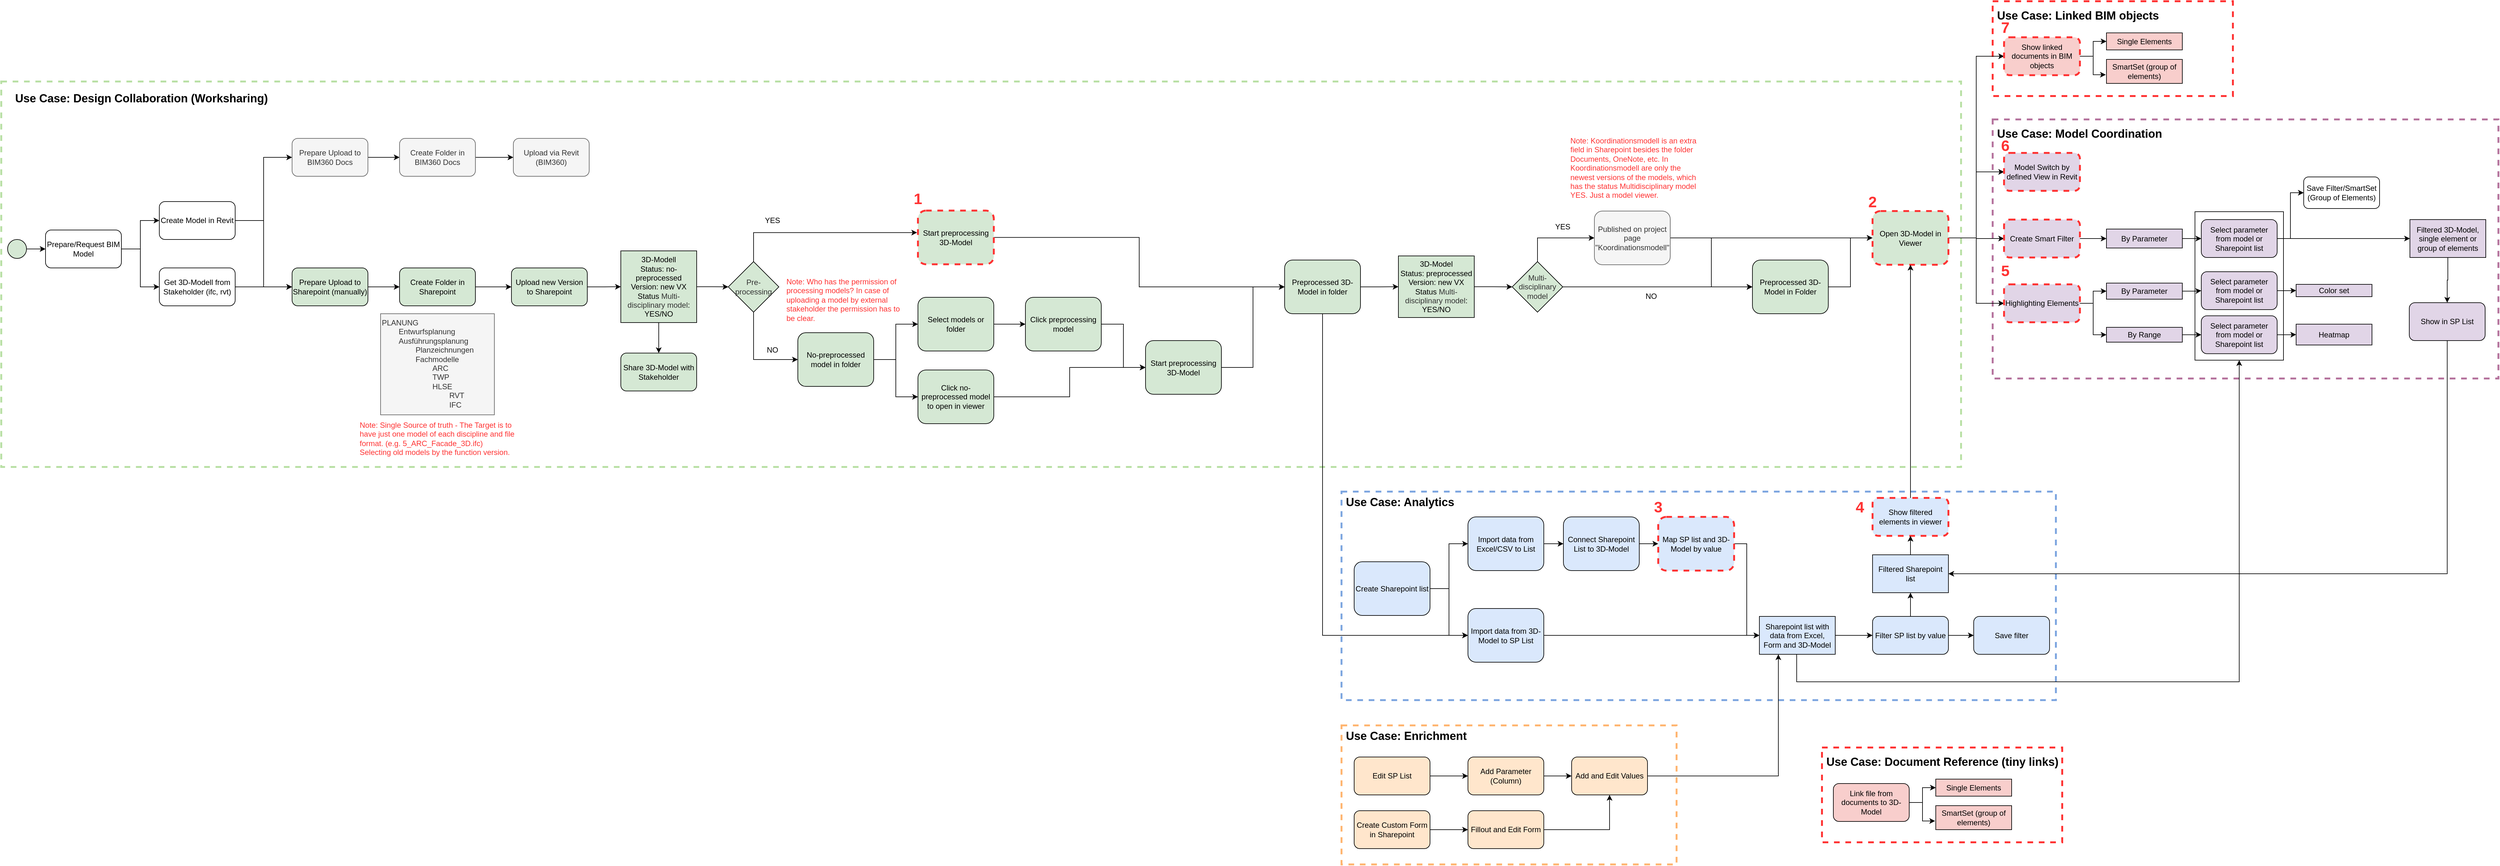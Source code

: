 <mxfile version="17.2.5" type="device"><diagram id="E93YOMV21p3ww2q32lUi" name="Activity Map"><mxGraphModel dx="3660" dy="2008" grid="1" gridSize="10" guides="1" tooltips="1" connect="1" arrows="1" fold="1" page="1" pageScale="1" pageWidth="827" pageHeight="1169" math="0" shadow="0"><root><mxCell id="0"/><mxCell id="1" parent="0"/><mxCell id="3y8sF4yiqUr_NkjVuF7H-29" value="" style="rounded=0;whiteSpace=wrap;html=1;dashed=1;fontSize=18;strokeColor=#FF3333;strokeWidth=3;fillColor=none;" parent="1" vertex="1"><mxGeometry x="3170" y="43" width="380" height="150" as="geometry"/></mxCell><mxCell id="3y8sF4yiqUr_NkjVuF7H-24" value="" style="rounded=0;whiteSpace=wrap;html=1;dashed=1;fontSize=18;strokeColor=#FFB570;strokeWidth=3;fillColor=none;" parent="1" vertex="1"><mxGeometry x="2140" y="1189" width="530" height="220" as="geometry"/></mxCell><mxCell id="3y8sF4yiqUr_NkjVuF7H-11" value="" style="rounded=0;whiteSpace=wrap;html=1;dashed=1;fontSize=18;strokeColor=#B5739D;strokeWidth=3;fillColor=none;" parent="1" vertex="1"><mxGeometry x="3170" y="230" width="800" height="410" as="geometry"/></mxCell><mxCell id="3y8sF4yiqUr_NkjVuF7H-5" value="" style="rounded=0;whiteSpace=wrap;html=1;dashed=1;fontSize=18;strokeColor=#7EA6E0;strokeWidth=3;fillColor=none;" parent="1" vertex="1"><mxGeometry x="2140" y="819" width="1130" height="330" as="geometry"/></mxCell><mxCell id="3y8sF4yiqUr_NkjVuF7H-1" value="" style="rounded=0;whiteSpace=wrap;html=1;fillColor=none;dashed=1;strokeWidth=3;strokeColor=#B9E0A5;" parent="1" vertex="1"><mxGeometry x="20" y="170" width="3100" height="610" as="geometry"/></mxCell><mxCell id="BwJQPun4Jpi9GR9NGayT-141" value="" style="rounded=0;whiteSpace=wrap;html=1;fillColor=none;strokeColor=#000000;" parent="1" vertex="1"><mxGeometry x="3490" y="376" width="140" height="235" as="geometry"/></mxCell><mxCell id="BwJQPun4Jpi9GR9NGayT-12" style="edgeStyle=orthogonalEdgeStyle;rounded=0;orthogonalLoop=1;jettySize=auto;html=1;entryX=0;entryY=0.5;entryDx=0;entryDy=0;" parent="1" source="BwJQPun4Jpi9GR9NGayT-1" target="BwJQPun4Jpi9GR9NGayT-10" edge="1"><mxGeometry relative="1" as="geometry"/></mxCell><mxCell id="BwJQPun4Jpi9GR9NGayT-1" value="" style="ellipse;whiteSpace=wrap;html=1;aspect=fixed;fillColor=#D5E8D4;" parent="1" vertex="1"><mxGeometry x="30" y="420" width="30" height="30" as="geometry"/></mxCell><mxCell id="BwJQPun4Jpi9GR9NGayT-38" style="edgeStyle=orthogonalEdgeStyle;rounded=0;orthogonalLoop=1;jettySize=auto;html=1;fontColor=#FF3333;" parent="1" source="BwJQPun4Jpi9GR9NGayT-3" target="BwJQPun4Jpi9GR9NGayT-37" edge="1"><mxGeometry relative="1" as="geometry"/></mxCell><mxCell id="BwJQPun4Jpi9GR9NGayT-3" value="Prepare Upload to BIM360 Docs" style="rounded=1;whiteSpace=wrap;html=1;fillColor=#f5f5f5;fontColor=#333333;strokeColor=#666666;" parent="1" vertex="1"><mxGeometry x="480" y="260" width="120" height="60" as="geometry"/></mxCell><mxCell id="BwJQPun4Jpi9GR9NGayT-33" style="edgeStyle=orthogonalEdgeStyle;rounded=0;orthogonalLoop=1;jettySize=auto;html=1;entryX=0;entryY=0.5;entryDx=0;entryDy=0;" parent="1" source="BwJQPun4Jpi9GR9NGayT-4" target="BwJQPun4Jpi9GR9NGayT-31" edge="1"><mxGeometry relative="1" as="geometry"/></mxCell><mxCell id="BwJQPun4Jpi9GR9NGayT-4" value="Prepare Upload to Sharepoint (manually)" style="rounded=1;whiteSpace=wrap;html=1;fillColor=#D5E8D4;" parent="1" vertex="1"><mxGeometry x="480" y="465" width="120" height="60" as="geometry"/></mxCell><mxCell id="BwJQPun4Jpi9GR9NGayT-15" style="edgeStyle=orthogonalEdgeStyle;rounded=0;orthogonalLoop=1;jettySize=auto;html=1;entryX=0;entryY=0.5;entryDx=0;entryDy=0;" parent="1" source="BwJQPun4Jpi9GR9NGayT-7" target="BwJQPun4Jpi9GR9NGayT-3" edge="1"><mxGeometry relative="1" as="geometry"/></mxCell><mxCell id="BwJQPun4Jpi9GR9NGayT-16" style="edgeStyle=orthogonalEdgeStyle;rounded=0;orthogonalLoop=1;jettySize=auto;html=1;entryX=0;entryY=0.5;entryDx=0;entryDy=0;" parent="1" source="BwJQPun4Jpi9GR9NGayT-7" target="BwJQPun4Jpi9GR9NGayT-4" edge="1"><mxGeometry relative="1" as="geometry"/></mxCell><mxCell id="BwJQPun4Jpi9GR9NGayT-7" value="Create Model in Revit" style="rounded=1;whiteSpace=wrap;html=1;" parent="1" vertex="1"><mxGeometry x="270" y="360" width="120" height="60" as="geometry"/></mxCell><mxCell id="BwJQPun4Jpi9GR9NGayT-17" style="edgeStyle=orthogonalEdgeStyle;rounded=0;orthogonalLoop=1;jettySize=auto;html=1;" parent="1" source="BwJQPun4Jpi9GR9NGayT-9" target="BwJQPun4Jpi9GR9NGayT-4" edge="1"><mxGeometry relative="1" as="geometry"/></mxCell><mxCell id="BwJQPun4Jpi9GR9NGayT-9" value="Get 3D-Modell from Stakeholder (ifc, rvt)" style="rounded=1;whiteSpace=wrap;html=1;" parent="1" vertex="1"><mxGeometry x="270" y="465" width="120" height="60" as="geometry"/></mxCell><mxCell id="BwJQPun4Jpi9GR9NGayT-13" style="edgeStyle=orthogonalEdgeStyle;rounded=0;orthogonalLoop=1;jettySize=auto;html=1;entryX=0;entryY=0.5;entryDx=0;entryDy=0;" parent="1" source="BwJQPun4Jpi9GR9NGayT-10" target="BwJQPun4Jpi9GR9NGayT-7" edge="1"><mxGeometry relative="1" as="geometry"/></mxCell><mxCell id="BwJQPun4Jpi9GR9NGayT-14" style="edgeStyle=orthogonalEdgeStyle;rounded=0;orthogonalLoop=1;jettySize=auto;html=1;" parent="1" source="BwJQPun4Jpi9GR9NGayT-10" target="BwJQPun4Jpi9GR9NGayT-9" edge="1"><mxGeometry relative="1" as="geometry"/></mxCell><mxCell id="BwJQPun4Jpi9GR9NGayT-10" value="Prepare/Request BIM Model" style="rounded=1;whiteSpace=wrap;html=1;" parent="1" vertex="1"><mxGeometry x="90" y="405" width="120" height="60" as="geometry"/></mxCell><mxCell id="BwJQPun4Jpi9GR9NGayT-66" style="edgeStyle=orthogonalEdgeStyle;rounded=0;orthogonalLoop=1;jettySize=auto;html=1;entryX=0;entryY=0.5;entryDx=0;entryDy=0;fontColor=#000000;" parent="1" source="BwJQPun4Jpi9GR9NGayT-18" target="BwJQPun4Jpi9GR9NGayT-64" edge="1"><mxGeometry relative="1" as="geometry"/></mxCell><mxCell id="3y8sF4yiqUr_NkjVuF7H-4" style="edgeStyle=orthogonalEdgeStyle;rounded=0;orthogonalLoop=1;jettySize=auto;html=1;entryX=0.5;entryY=0;entryDx=0;entryDy=0;fontSize=18;" parent="1" source="BwJQPun4Jpi9GR9NGayT-18" target="3y8sF4yiqUr_NkjVuF7H-3" edge="1"><mxGeometry relative="1" as="geometry"/></mxCell><mxCell id="BwJQPun4Jpi9GR9NGayT-18" value="3D-Modell&lt;br&gt;Status: no-preprocessed&lt;br&gt;Version: new VX&lt;br&gt;Status&amp;nbsp;&lt;span style=&quot;color: rgb(51 , 51 , 51)&quot;&gt;Multi-disciplinary model&lt;/span&gt;: YES/NO" style="rounded=1;whiteSpace=wrap;html=1;fillColor=#D5E8D4;arcSize=0;" parent="1" vertex="1"><mxGeometry x="1000" y="438" width="120" height="113.5" as="geometry"/></mxCell><mxCell id="BwJQPun4Jpi9GR9NGayT-56" style="edgeStyle=orthogonalEdgeStyle;rounded=0;orthogonalLoop=1;jettySize=auto;html=1;fontColor=#FF3333;" parent="1" source="BwJQPun4Jpi9GR9NGayT-20" target="BwJQPun4Jpi9GR9NGayT-55" edge="1"><mxGeometry relative="1" as="geometry"/></mxCell><mxCell id="BwJQPun4Jpi9GR9NGayT-20" value="Start preprocessing 3D-Model" style="rounded=1;whiteSpace=wrap;html=1;fillColor=#D5E8D4;strokeColor=#FF3333;strokeWidth=3;dashed=1;" parent="1" vertex="1"><mxGeometry x="1470" y="374.25" width="120" height="85" as="geometry"/></mxCell><mxCell id="BwJQPun4Jpi9GR9NGayT-44" style="edgeStyle=orthogonalEdgeStyle;rounded=0;orthogonalLoop=1;jettySize=auto;html=1;entryX=0;entryY=0.5;entryDx=0;entryDy=0;fontColor=#FF3333;" parent="1" source="BwJQPun4Jpi9GR9NGayT-21" target="BwJQPun4Jpi9GR9NGayT-43" edge="1"><mxGeometry relative="1" as="geometry"/></mxCell><mxCell id="BwJQPun4Jpi9GR9NGayT-21" value="Select models or folder" style="rounded=1;whiteSpace=wrap;html=1;fillColor=#D5E8D4;" parent="1" vertex="1"><mxGeometry x="1470" y="511.5" width="120" height="85" as="geometry"/></mxCell><mxCell id="BwJQPun4Jpi9GR9NGayT-26" value="YES" style="text;html=1;strokeColor=none;fillColor=none;align=center;verticalAlign=middle;whiteSpace=wrap;rounded=0;rotation=0;" parent="1" vertex="1"><mxGeometry x="1220" y="375" width="40" height="30" as="geometry"/></mxCell><mxCell id="BwJQPun4Jpi9GR9NGayT-27" value="NO" style="text;html=1;strokeColor=none;fillColor=none;align=center;verticalAlign=middle;whiteSpace=wrap;rounded=0;rotation=0;" parent="1" vertex="1"><mxGeometry x="1220" y="580" width="40" height="30" as="geometry"/></mxCell><mxCell id="BwJQPun4Jpi9GR9NGayT-49" style="edgeStyle=orthogonalEdgeStyle;rounded=0;orthogonalLoop=1;jettySize=auto;html=1;fontColor=#FF3333;" parent="1" source="BwJQPun4Jpi9GR9NGayT-28" target="BwJQPun4Jpi9GR9NGayT-21" edge="1"><mxGeometry relative="1" as="geometry"/></mxCell><mxCell id="BwJQPun4Jpi9GR9NGayT-50" style="edgeStyle=orthogonalEdgeStyle;rounded=0;orthogonalLoop=1;jettySize=auto;html=1;entryX=0;entryY=0.5;entryDx=0;entryDy=0;fontColor=#FF3333;" parent="1" source="BwJQPun4Jpi9GR9NGayT-28" target="BwJQPun4Jpi9GR9NGayT-45" edge="1"><mxGeometry relative="1" as="geometry"/></mxCell><mxCell id="BwJQPun4Jpi9GR9NGayT-28" value="No-preprocessed model in folder" style="rounded=1;whiteSpace=wrap;html=1;fillColor=#D5E8D4;" parent="1" vertex="1"><mxGeometry x="1280" y="567.5" width="120" height="85" as="geometry"/></mxCell><mxCell id="BwJQPun4Jpi9GR9NGayT-41" style="edgeStyle=orthogonalEdgeStyle;rounded=0;orthogonalLoop=1;jettySize=auto;html=1;entryX=0;entryY=0.5;entryDx=0;entryDy=0;fontColor=#FF3333;" parent="1" source="BwJQPun4Jpi9GR9NGayT-29" target="BwJQPun4Jpi9GR9NGayT-18" edge="1"><mxGeometry relative="1" as="geometry"/></mxCell><mxCell id="BwJQPun4Jpi9GR9NGayT-29" value="Upload new Version to Sharepoint" style="rounded=1;whiteSpace=wrap;html=1;fillColor=#D5E8D4;" parent="1" vertex="1"><mxGeometry x="827" y="465" width="120" height="60" as="geometry"/></mxCell><mxCell id="BwJQPun4Jpi9GR9NGayT-30" value="Upload via Revit (BIM360)" style="rounded=1;whiteSpace=wrap;html=1;fillColor=#f5f5f5;fontColor=#333333;strokeColor=#666666;" parent="1" vertex="1"><mxGeometry x="830" y="260" width="120" height="60" as="geometry"/></mxCell><mxCell id="BwJQPun4Jpi9GR9NGayT-40" style="edgeStyle=orthogonalEdgeStyle;rounded=0;orthogonalLoop=1;jettySize=auto;html=1;entryX=0;entryY=0.5;entryDx=0;entryDy=0;fontColor=#FF3333;" parent="1" source="BwJQPun4Jpi9GR9NGayT-31" target="BwJQPun4Jpi9GR9NGayT-29" edge="1"><mxGeometry relative="1" as="geometry"/></mxCell><mxCell id="BwJQPun4Jpi9GR9NGayT-31" value="Create Folder in Sharepoint" style="rounded=1;whiteSpace=wrap;html=1;fillColor=#D5E8D4;" parent="1" vertex="1"><mxGeometry x="650" y="465" width="120" height="60" as="geometry"/></mxCell><mxCell id="BwJQPun4Jpi9GR9NGayT-34" value="PLANUNG&lt;br&gt;&lt;span&gt;&#9;&lt;/span&gt;&lt;span style=&quot;white-space: pre&quot;&gt;&#9;&lt;/span&gt;Entwurfsplanung&lt;br&gt;&lt;span&gt;&#9;&lt;/span&gt;&lt;span style=&quot;white-space: pre&quot;&gt;&#9;&lt;/span&gt;Ausführungsplanung&lt;br&gt;&lt;span style=&quot;white-space: pre&quot;&gt;&#9;&lt;/span&gt;&lt;span style=&quot;white-space: pre&quot;&gt;&#9;&lt;/span&gt;Planzeichnungen&lt;br&gt;&lt;span style=&quot;white-space: pre&quot;&gt;&#9;&lt;/span&gt;&lt;span style=&quot;white-space: pre&quot;&gt;&#9;&lt;/span&gt;Fachmodelle&lt;br&gt;&lt;span style=&quot;white-space: pre&quot;&gt;&#9;&lt;/span&gt;&lt;span style=&quot;white-space: pre&quot;&gt;&#9;&lt;span style=&quot;white-space: pre&quot;&gt;&#9;&lt;/span&gt;&lt;/span&gt;ARC&lt;br&gt;&lt;span&gt;&#9;&lt;/span&gt;&lt;span&gt;&#9;&lt;/span&gt;&lt;span style=&quot;white-space: pre&quot;&gt;&#9;&lt;/span&gt;&lt;span style=&quot;white-space: pre&quot;&gt;&#9;&lt;span style=&quot;white-space: pre&quot;&gt;&#9;&lt;/span&gt;&lt;/span&gt;TWP&lt;br&gt;&lt;span&gt;&#9;&lt;/span&gt;&lt;span&gt;&#9;&lt;/span&gt;&lt;span style=&quot;white-space: pre&quot;&gt;&#9;&lt;/span&gt;&lt;span style=&quot;white-space: pre&quot;&gt;&#9;&lt;span style=&quot;white-space: pre&quot;&gt;&#9;&lt;/span&gt;&lt;/span&gt;HLSE&lt;br&gt;&lt;span&gt;&#9;&lt;/span&gt;&lt;span&gt;&#9;&lt;/span&gt;&lt;span&gt;&#9;&lt;/span&gt;&lt;span style=&quot;white-space: pre&quot;&gt;&#9;&lt;/span&gt;&lt;span style=&quot;white-space: pre&quot;&gt;&#9;&lt;/span&gt;&lt;span style=&quot;white-space: pre&quot;&gt;&#9;&lt;span style=&quot;white-space: pre&quot;&gt;&#9;&lt;/span&gt;R&lt;/span&gt;VT&lt;br&gt;&lt;span style=&quot;white-space: pre&quot;&gt;&#9;&lt;/span&gt;&lt;span style=&quot;white-space: pre&quot;&gt;&#9;&lt;/span&gt;&lt;span style=&quot;white-space: pre&quot;&gt;&#9;&lt;/span&gt;&lt;span style=&quot;white-space: pre&quot;&gt;&#9;&lt;/span&gt;IFC" style="text;html=1;align=left;verticalAlign=top;whiteSpace=wrap;rounded=0;fillColor=#f5f5f5;fontColor=#333333;strokeColor=#666666;" parent="1" vertex="1"><mxGeometry x="620" y="537.5" width="180" height="160" as="geometry"/></mxCell><mxCell id="BwJQPun4Jpi9GR9NGayT-36" value="Note: Single Source of truth - The Target is to have just one model of each discipline and file format. (e.g. 5_ARC_Facade_3D.ifc)&lt;br&gt;Selecting old models by the function version." style="text;html=1;strokeColor=none;fillColor=none;align=left;verticalAlign=top;whiteSpace=wrap;rounded=0;fontColor=#FF3333;" parent="1" vertex="1"><mxGeometry x="585" y="700" width="250" height="80" as="geometry"/></mxCell><mxCell id="BwJQPun4Jpi9GR9NGayT-39" style="edgeStyle=orthogonalEdgeStyle;rounded=0;orthogonalLoop=1;jettySize=auto;html=1;entryX=0;entryY=0.5;entryDx=0;entryDy=0;fontColor=#FF3333;" parent="1" source="BwJQPun4Jpi9GR9NGayT-37" target="BwJQPun4Jpi9GR9NGayT-30" edge="1"><mxGeometry relative="1" as="geometry"/></mxCell><mxCell id="BwJQPun4Jpi9GR9NGayT-37" value="Create Folder in BIM360 Docs" style="rounded=1;whiteSpace=wrap;html=1;fillColor=#f5f5f5;fontColor=#333333;strokeColor=#666666;" parent="1" vertex="1"><mxGeometry x="650" y="260" width="120" height="60" as="geometry"/></mxCell><mxCell id="BwJQPun4Jpi9GR9NGayT-52" style="edgeStyle=orthogonalEdgeStyle;rounded=0;orthogonalLoop=1;jettySize=auto;html=1;entryX=0;entryY=0.5;entryDx=0;entryDy=0;fontColor=#FF3333;" parent="1" source="BwJQPun4Jpi9GR9NGayT-43" target="BwJQPun4Jpi9GR9NGayT-51" edge="1"><mxGeometry relative="1" as="geometry"/></mxCell><mxCell id="BwJQPun4Jpi9GR9NGayT-43" value="Click preprocessing model" style="rounded=1;whiteSpace=wrap;html=1;fillColor=#D5E8D4;" parent="1" vertex="1"><mxGeometry x="1640" y="511.5" width="120" height="85" as="geometry"/></mxCell><mxCell id="BwJQPun4Jpi9GR9NGayT-53" style="edgeStyle=orthogonalEdgeStyle;rounded=0;orthogonalLoop=1;jettySize=auto;html=1;entryX=0;entryY=0.5;entryDx=0;entryDy=0;fontColor=#FF3333;" parent="1" source="BwJQPun4Jpi9GR9NGayT-45" target="BwJQPun4Jpi9GR9NGayT-51" edge="1"><mxGeometry relative="1" as="geometry"/></mxCell><mxCell id="BwJQPun4Jpi9GR9NGayT-45" value="Click no-preprocessed model to open in viewer" style="rounded=1;whiteSpace=wrap;html=1;fillColor=#D5E8D4;" parent="1" vertex="1"><mxGeometry x="1470" y="626.5" width="120" height="85" as="geometry"/></mxCell><mxCell id="BwJQPun4Jpi9GR9NGayT-57" style="edgeStyle=orthogonalEdgeStyle;rounded=0;orthogonalLoop=1;jettySize=auto;html=1;entryX=0;entryY=0.5;entryDx=0;entryDy=0;fontColor=#FF3333;" parent="1" source="BwJQPun4Jpi9GR9NGayT-51" target="BwJQPun4Jpi9GR9NGayT-55" edge="1"><mxGeometry relative="1" as="geometry"/></mxCell><mxCell id="BwJQPun4Jpi9GR9NGayT-51" value="Start preprocessing 3D-Model" style="rounded=1;whiteSpace=wrap;html=1;fillColor=#D5E8D4;" parent="1" vertex="1"><mxGeometry x="1830" y="580" width="120" height="85" as="geometry"/></mxCell><mxCell id="BwJQPun4Jpi9GR9NGayT-59" style="edgeStyle=orthogonalEdgeStyle;rounded=0;orthogonalLoop=1;jettySize=auto;html=1;entryX=0;entryY=0.5;entryDx=0;entryDy=0;fontColor=#FF3333;" parent="1" source="BwJQPun4Jpi9GR9NGayT-55" target="BwJQPun4Jpi9GR9NGayT-58" edge="1"><mxGeometry relative="1" as="geometry"/></mxCell><mxCell id="BwJQPun4Jpi9GR9NGayT-62" style="edgeStyle=orthogonalEdgeStyle;rounded=0;orthogonalLoop=1;jettySize=auto;html=1;fontColor=#FF3333;startArrow=none;exitX=0.5;exitY=0;exitDx=0;exitDy=0;" parent="1" source="BwJQPun4Jpi9GR9NGayT-69" target="BwJQPun4Jpi9GR9NGayT-61" edge="1"><mxGeometry relative="1" as="geometry"/></mxCell><mxCell id="BwJQPun4Jpi9GR9NGayT-125" style="edgeStyle=orthogonalEdgeStyle;rounded=0;orthogonalLoop=1;jettySize=auto;html=1;entryX=0;entryY=0.5;entryDx=0;entryDy=0;fontColor=#000000;exitX=0.5;exitY=1;exitDx=0;exitDy=0;" parent="1" source="BwJQPun4Jpi9GR9NGayT-55" target="BwJQPun4Jpi9GR9NGayT-112" edge="1"><mxGeometry relative="1" as="geometry"/></mxCell><mxCell id="BwJQPun4Jpi9GR9NGayT-55" value="Preprocessed 3D-Model in folder" style="rounded=1;whiteSpace=wrap;html=1;fillColor=#D5E8D4;" parent="1" vertex="1"><mxGeometry x="2050" y="452.5" width="120" height="85" as="geometry"/></mxCell><mxCell id="BwJQPun4Jpi9GR9NGayT-71" style="edgeStyle=orthogonalEdgeStyle;rounded=0;orthogonalLoop=1;jettySize=auto;html=1;entryX=0;entryY=0.5;entryDx=0;entryDy=0;fontColor=#000000;" parent="1" source="BwJQPun4Jpi9GR9NGayT-58" target="BwJQPun4Jpi9GR9NGayT-69" edge="1"><mxGeometry relative="1" as="geometry"/></mxCell><mxCell id="BwJQPun4Jpi9GR9NGayT-58" value="3D-Model&lt;br&gt;Status: preprocessed&lt;br&gt;Version: new VX&lt;br&gt;Status&amp;nbsp;&lt;span style=&quot;color: rgb(51 , 51 , 51)&quot;&gt;Multi-disciplinary model&lt;/span&gt;: YES/NO" style="rounded=1;whiteSpace=wrap;html=1;fillColor=#D5E8D4;arcSize=0;" parent="1" vertex="1"><mxGeometry x="2230" y="446" width="120" height="97.5" as="geometry"/></mxCell><mxCell id="BwJQPun4Jpi9GR9NGayT-77" style="edgeStyle=orthogonalEdgeStyle;rounded=0;orthogonalLoop=1;jettySize=auto;html=1;entryX=0;entryY=0.5;entryDx=0;entryDy=0;fontColor=#FF3333;" parent="1" source="BwJQPun4Jpi9GR9NGayT-61" target="BwJQPun4Jpi9GR9NGayT-74" edge="1"><mxGeometry relative="1" as="geometry"/></mxCell><mxCell id="BwJQPun4Jpi9GR9NGayT-80" style="edgeStyle=orthogonalEdgeStyle;rounded=0;orthogonalLoop=1;jettySize=auto;html=1;fontColor=#FF3333;" parent="1" source="BwJQPun4Jpi9GR9NGayT-61" target="BwJQPun4Jpi9GR9NGayT-78" edge="1"><mxGeometry relative="1" as="geometry"/></mxCell><mxCell id="BwJQPun4Jpi9GR9NGayT-61" value="Published on project page &quot;Koordinationsmodell&quot;" style="rounded=1;whiteSpace=wrap;html=1;fillColor=#f5f5f5;fontColor=#333333;strokeColor=#666666;" parent="1" vertex="1"><mxGeometry x="2540" y="375" width="120" height="85" as="geometry"/></mxCell><mxCell id="BwJQPun4Jpi9GR9NGayT-67" style="edgeStyle=orthogonalEdgeStyle;rounded=0;orthogonalLoop=1;jettySize=auto;html=1;entryX=-0.011;entryY=0.41;entryDx=0;entryDy=0;entryPerimeter=0;fontColor=#000000;exitX=0.5;exitY=0;exitDx=0;exitDy=0;" parent="1" source="BwJQPun4Jpi9GR9NGayT-64" target="BwJQPun4Jpi9GR9NGayT-20" edge="1"><mxGeometry relative="1" as="geometry"/></mxCell><mxCell id="BwJQPun4Jpi9GR9NGayT-68" style="edgeStyle=orthogonalEdgeStyle;rounded=0;orthogonalLoop=1;jettySize=auto;html=1;exitX=0.5;exitY=1;exitDx=0;exitDy=0;entryX=0;entryY=0.5;entryDx=0;entryDy=0;fontColor=#000000;" parent="1" source="BwJQPun4Jpi9GR9NGayT-64" target="BwJQPun4Jpi9GR9NGayT-28" edge="1"><mxGeometry relative="1" as="geometry"/></mxCell><mxCell id="BwJQPun4Jpi9GR9NGayT-64" value="Pre-processing" style="rhombus;whiteSpace=wrap;html=1;fillColor=#D5E8D4;strokeColor=#000000;fontColor=#333333;" parent="1" vertex="1"><mxGeometry x="1170" y="455" width="80" height="80" as="geometry"/></mxCell><mxCell id="BwJQPun4Jpi9GR9NGayT-75" style="edgeStyle=orthogonalEdgeStyle;rounded=0;orthogonalLoop=1;jettySize=auto;html=1;entryX=0;entryY=0.5;entryDx=0;entryDy=0;fontColor=#000000;exitX=1;exitY=0.5;exitDx=0;exitDy=0;" parent="1" source="BwJQPun4Jpi9GR9NGayT-69" target="BwJQPun4Jpi9GR9NGayT-74" edge="1"><mxGeometry relative="1" as="geometry"/></mxCell><mxCell id="BwJQPun4Jpi9GR9NGayT-69" value="Multi-disciplinary model" style="rhombus;whiteSpace=wrap;html=1;fillColor=#D5E8D4;strokeColor=#000000;fontColor=#333333;" parent="1" vertex="1"><mxGeometry x="2410" y="455" width="80" height="80" as="geometry"/></mxCell><mxCell id="BwJQPun4Jpi9GR9NGayT-72" value="YES" style="text;html=1;strokeColor=none;fillColor=none;align=center;verticalAlign=middle;whiteSpace=wrap;rounded=0;rotation=0;" parent="1" vertex="1"><mxGeometry x="2470" y="385" width="40" height="30" as="geometry"/></mxCell><mxCell id="BwJQPun4Jpi9GR9NGayT-73" value="NO" style="text;html=1;strokeColor=none;fillColor=none;align=center;verticalAlign=middle;whiteSpace=wrap;rounded=0;rotation=0;" parent="1" vertex="1"><mxGeometry x="2610" y="495" width="40" height="30" as="geometry"/></mxCell><mxCell id="BwJQPun4Jpi9GR9NGayT-79" style="edgeStyle=orthogonalEdgeStyle;rounded=0;orthogonalLoop=1;jettySize=auto;html=1;entryX=0;entryY=0.5;entryDx=0;entryDy=0;fontColor=#FF3333;" parent="1" source="BwJQPun4Jpi9GR9NGayT-74" target="BwJQPun4Jpi9GR9NGayT-78" edge="1"><mxGeometry relative="1" as="geometry"/></mxCell><mxCell id="BwJQPun4Jpi9GR9NGayT-74" value="Preprocessed 3D-Model in Folder" style="rounded=1;whiteSpace=wrap;html=1;fillColor=#D5E8D4;" parent="1" vertex="1"><mxGeometry x="2790" y="452.5" width="120" height="85" as="geometry"/></mxCell><mxCell id="BwJQPun4Jpi9GR9NGayT-76" value="Note: Koordinationsmodell is an extra field in Sharepoint besides the folder Documents, OneNote, etc. In Koordinationsmodell are only the newest versions of the models, which has the status Multidisciplinary model YES. Just a model viewer." style="text;html=1;strokeColor=none;fillColor=none;align=left;verticalAlign=top;whiteSpace=wrap;rounded=0;fontColor=#FF3333;" parent="1" vertex="1"><mxGeometry x="2500" y="250" width="210" height="110" as="geometry"/></mxCell><mxCell id="BwJQPun4Jpi9GR9NGayT-82" style="edgeStyle=orthogonalEdgeStyle;rounded=0;orthogonalLoop=1;jettySize=auto;html=1;fontColor=#000000;entryX=0;entryY=0.5;entryDx=0;entryDy=0;" parent="1" source="BwJQPun4Jpi9GR9NGayT-78" target="BwJQPun4Jpi9GR9NGayT-81" edge="1"><mxGeometry relative="1" as="geometry"/></mxCell><mxCell id="BwJQPun4Jpi9GR9NGayT-87" style="edgeStyle=orthogonalEdgeStyle;rounded=0;orthogonalLoop=1;jettySize=auto;html=1;entryX=0;entryY=0.5;entryDx=0;entryDy=0;fontColor=#000000;" parent="1" source="BwJQPun4Jpi9GR9NGayT-78" target="BwJQPun4Jpi9GR9NGayT-84" edge="1"><mxGeometry relative="1" as="geometry"/></mxCell><mxCell id="BwJQPun4Jpi9GR9NGayT-89" style="edgeStyle=orthogonalEdgeStyle;rounded=0;orthogonalLoop=1;jettySize=auto;html=1;entryX=0;entryY=0.5;entryDx=0;entryDy=0;fontColor=#000000;" parent="1" source="BwJQPun4Jpi9GR9NGayT-78" target="BwJQPun4Jpi9GR9NGayT-88" edge="1"><mxGeometry relative="1" as="geometry"/></mxCell><mxCell id="BwJQPun4Jpi9GR9NGayT-91" style="edgeStyle=orthogonalEdgeStyle;rounded=0;orthogonalLoop=1;jettySize=auto;html=1;entryX=0;entryY=0.5;entryDx=0;entryDy=0;fontColor=#000000;" parent="1" source="BwJQPun4Jpi9GR9NGayT-78" target="BwJQPun4Jpi9GR9NGayT-90" edge="1"><mxGeometry relative="1" as="geometry"/></mxCell><mxCell id="BwJQPun4Jpi9GR9NGayT-78" value="Open 3D-Model in Viewer" style="rounded=1;whiteSpace=wrap;html=1;fillColor=#D5E8D4;strokeColor=#FF3333;dashed=1;strokeWidth=3;" parent="1" vertex="1"><mxGeometry x="2980" y="375" width="120" height="85" as="geometry"/></mxCell><mxCell id="BwJQPun4Jpi9GR9NGayT-81" value="Model Switch by defined View in Revit" style="rounded=1;whiteSpace=wrap;html=1;strokeColor=#FF3333;fillColor=#e1d5e7;dashed=1;strokeWidth=3;" parent="1" vertex="1"><mxGeometry x="3188" y="283" width="120" height="60" as="geometry"/></mxCell><mxCell id="BwJQPun4Jpi9GR9NGayT-95" style="edgeStyle=orthogonalEdgeStyle;rounded=0;orthogonalLoop=1;jettySize=auto;html=1;entryX=0;entryY=0.5;entryDx=0;entryDy=0;fontColor=#000000;fillColor=#e1d5e7;strokeColor=#000000;" parent="1" source="BwJQPun4Jpi9GR9NGayT-84" target="BwJQPun4Jpi9GR9NGayT-94" edge="1"><mxGeometry relative="1" as="geometry"/></mxCell><mxCell id="BwJQPun4Jpi9GR9NGayT-84" value="Create Smart Filter" style="rounded=1;whiteSpace=wrap;html=1;strokeColor=#FF3333;fillColor=#e1d5e7;dashed=1;strokeWidth=3;" parent="1" vertex="1"><mxGeometry x="3188" y="388.5" width="120" height="60" as="geometry"/></mxCell><mxCell id="BwJQPun4Jpi9GR9NGayT-118" style="edgeStyle=orthogonalEdgeStyle;rounded=0;orthogonalLoop=1;jettySize=auto;html=1;entryX=0;entryY=0.5;entryDx=0;entryDy=0;fontColor=#000000;fillColor=#e1d5e7;strokeColor=#000000;" parent="1" source="BwJQPun4Jpi9GR9NGayT-85" target="BwJQPun4Jpi9GR9NGayT-117" edge="1"><mxGeometry relative="1" as="geometry"/></mxCell><mxCell id="3y8sF4yiqUr_NkjVuF7H-10" style="edgeStyle=orthogonalEdgeStyle;rounded=0;orthogonalLoop=1;jettySize=auto;html=1;entryX=0;entryY=0.5;entryDx=0;entryDy=0;fontSize=18;strokeColor=#000000;fillColor=#e1d5e7;" parent="1" source="BwJQPun4Jpi9GR9NGayT-85" target="BwJQPun4Jpi9GR9NGayT-147" edge="1"><mxGeometry relative="1" as="geometry"/></mxCell><mxCell id="BwJQPun4Jpi9GR9NGayT-85" value="Select parameter from model or Sharepoint list" style="rounded=1;whiteSpace=wrap;html=1;strokeColor=#000000;fillColor=#e1d5e7;" parent="1" vertex="1"><mxGeometry x="3500" y="388.5" width="120" height="60" as="geometry"/></mxCell><mxCell id="BwJQPun4Jpi9GR9NGayT-99" style="edgeStyle=orthogonalEdgeStyle;rounded=0;orthogonalLoop=1;jettySize=auto;html=1;entryX=0;entryY=0.5;entryDx=0;entryDy=0;fontColor=#000000;" parent="1" source="BwJQPun4Jpi9GR9NGayT-88" target="BwJQPun4Jpi9GR9NGayT-97" edge="1"><mxGeometry relative="1" as="geometry"/></mxCell><mxCell id="BwJQPun4Jpi9GR9NGayT-100" style="edgeStyle=orthogonalEdgeStyle;rounded=0;orthogonalLoop=1;jettySize=auto;html=1;entryX=-0.009;entryY=0.638;entryDx=0;entryDy=0;entryPerimeter=0;fontColor=#000000;" parent="1" source="BwJQPun4Jpi9GR9NGayT-88" target="BwJQPun4Jpi9GR9NGayT-98" edge="1"><mxGeometry relative="1" as="geometry"/></mxCell><mxCell id="BwJQPun4Jpi9GR9NGayT-88" value="Show linked documents in BIM objects" style="rounded=1;whiteSpace=wrap;html=1;strokeColor=#FF3333;fillColor=#f8cecc;dashed=1;strokeWidth=3;" parent="1" vertex="1"><mxGeometry x="3188" y="100" width="120" height="60" as="geometry"/></mxCell><mxCell id="BwJQPun4Jpi9GR9NGayT-102" style="edgeStyle=orthogonalEdgeStyle;rounded=0;orthogonalLoop=1;jettySize=auto;html=1;entryX=0;entryY=0.5;entryDx=0;entryDy=0;fontColor=#000000;fillColor=#e1d5e7;strokeColor=#000000;" parent="1" source="BwJQPun4Jpi9GR9NGayT-90" target="BwJQPun4Jpi9GR9NGayT-92" edge="1"><mxGeometry relative="1" as="geometry"/></mxCell><mxCell id="BwJQPun4Jpi9GR9NGayT-103" style="edgeStyle=orthogonalEdgeStyle;rounded=0;orthogonalLoop=1;jettySize=auto;html=1;fontColor=#000000;entryX=0;entryY=0.5;entryDx=0;entryDy=0;fillColor=#e1d5e7;strokeColor=#000000;" parent="1" source="BwJQPun4Jpi9GR9NGayT-90" target="BwJQPun4Jpi9GR9NGayT-93" edge="1"><mxGeometry relative="1" as="geometry"/></mxCell><mxCell id="BwJQPun4Jpi9GR9NGayT-90" value="Highlighting Elements" style="rounded=1;whiteSpace=wrap;html=1;strokeColor=#FF3333;fillColor=#e1d5e7;strokeWidth=3;dashed=1;" parent="1" vertex="1"><mxGeometry x="3188" y="491" width="120" height="60" as="geometry"/></mxCell><mxCell id="BwJQPun4Jpi9GR9NGayT-121" style="edgeStyle=orthogonalEdgeStyle;rounded=0;orthogonalLoop=1;jettySize=auto;html=1;entryX=0;entryY=0.5;entryDx=0;entryDy=0;fontColor=#000000;fillColor=#e1d5e7;strokeColor=#000000;" parent="1" source="BwJQPun4Jpi9GR9NGayT-92" target="BwJQPun4Jpi9GR9NGayT-119" edge="1"><mxGeometry relative="1" as="geometry"/></mxCell><mxCell id="BwJQPun4Jpi9GR9NGayT-92" value="By Parameter" style="rounded=1;whiteSpace=wrap;html=1;strokeColor=#000000;fillColor=#e1d5e7;arcSize=0;" parent="1" vertex="1"><mxGeometry x="3350" y="489" width="120" height="25.5" as="geometry"/></mxCell><mxCell id="BwJQPun4Jpi9GR9NGayT-122" style="edgeStyle=orthogonalEdgeStyle;rounded=0;orthogonalLoop=1;jettySize=auto;html=1;entryX=0;entryY=0.5;entryDx=0;entryDy=0;fontColor=#000000;fillColor=#e1d5e7;strokeColor=#000000;" parent="1" source="BwJQPun4Jpi9GR9NGayT-93" target="BwJQPun4Jpi9GR9NGayT-120" edge="1"><mxGeometry relative="1" as="geometry"/></mxCell><mxCell id="BwJQPun4Jpi9GR9NGayT-93" value="By Range" style="rounded=1;whiteSpace=wrap;html=1;strokeColor=#000000;fillColor=#e1d5e7;arcSize=0;" parent="1" vertex="1"><mxGeometry x="3350" y="559" width="120" height="23.5" as="geometry"/></mxCell><mxCell id="BwJQPun4Jpi9GR9NGayT-96" style="edgeStyle=orthogonalEdgeStyle;rounded=0;orthogonalLoop=1;jettySize=auto;html=1;entryX=0;entryY=0.5;entryDx=0;entryDy=0;fontColor=#000000;fillColor=#e1d5e7;strokeColor=#000000;" parent="1" source="BwJQPun4Jpi9GR9NGayT-94" target="BwJQPun4Jpi9GR9NGayT-85" edge="1"><mxGeometry relative="1" as="geometry"/></mxCell><mxCell id="BwJQPun4Jpi9GR9NGayT-94" value="By Parameter" style="rounded=1;whiteSpace=wrap;html=1;strokeColor=#000000;fillColor=#e1d5e7;arcSize=0;" parent="1" vertex="1"><mxGeometry x="3350" y="403.5" width="120" height="30" as="geometry"/></mxCell><mxCell id="BwJQPun4Jpi9GR9NGayT-97" value="Single Elements" style="rounded=1;whiteSpace=wrap;html=1;strokeColor=#000000;fillColor=#f8cecc;arcSize=0;" parent="1" vertex="1"><mxGeometry x="3350" y="93" width="120" height="27" as="geometry"/></mxCell><mxCell id="BwJQPun4Jpi9GR9NGayT-98" value="SmartSet (group of elements)" style="rounded=1;whiteSpace=wrap;html=1;arcSize=0;fillColor=#f8cecc;strokeColor=#000000;" parent="1" vertex="1"><mxGeometry x="3350" y="135" width="120" height="38" as="geometry"/></mxCell><mxCell id="BwJQPun4Jpi9GR9NGayT-104" value="Color set" style="rounded=1;whiteSpace=wrap;html=1;strokeColor=#000000;fillColor=#e1d5e7;arcSize=0;" parent="1" vertex="1"><mxGeometry x="3650" y="491" width="120" height="19.5" as="geometry"/></mxCell><mxCell id="BwJQPun4Jpi9GR9NGayT-105" value="Heatmap" style="rounded=1;whiteSpace=wrap;html=1;strokeColor=#000000;fillColor=#e1d5e7;arcSize=0;" parent="1" vertex="1"><mxGeometry x="3650" y="554" width="120" height="33" as="geometry"/></mxCell><mxCell id="3y8sF4yiqUr_NkjVuF7H-9" style="edgeStyle=orthogonalEdgeStyle;rounded=0;orthogonalLoop=1;jettySize=auto;html=1;entryX=0;entryY=0.5;entryDx=0;entryDy=0;fontSize=18;strokeColor=#000000;" parent="1" source="BwJQPun4Jpi9GR9NGayT-108" target="3y8sF4yiqUr_NkjVuF7H-8" edge="1"><mxGeometry relative="1" as="geometry"/></mxCell><mxCell id="BwJQPun4Jpi9GR9NGayT-108" value="Create Custom Form in Sharepoint" style="rounded=1;whiteSpace=wrap;html=1;strokeColor=#000000;fillColor=#ffe6cc;" parent="1" vertex="1"><mxGeometry x="2160" y="1324" width="120" height="60" as="geometry"/></mxCell><mxCell id="BwJQPun4Jpi9GR9NGayT-114" style="edgeStyle=orthogonalEdgeStyle;rounded=0;orthogonalLoop=1;jettySize=auto;html=1;fontColor=#000000;fillColor=#dae8fc;strokeColor=#000000;" parent="1" source="BwJQPun4Jpi9GR9NGayT-110" target="BwJQPun4Jpi9GR9NGayT-113" edge="1"><mxGeometry relative="1" as="geometry"/></mxCell><mxCell id="BwJQPun4Jpi9GR9NGayT-115" style="edgeStyle=orthogonalEdgeStyle;rounded=0;orthogonalLoop=1;jettySize=auto;html=1;entryX=0;entryY=0.5;entryDx=0;entryDy=0;fontColor=#000000;fillColor=#dae8fc;strokeColor=#000000;" parent="1" source="BwJQPun4Jpi9GR9NGayT-110" target="BwJQPun4Jpi9GR9NGayT-112" edge="1"><mxGeometry relative="1" as="geometry"/></mxCell><mxCell id="BwJQPun4Jpi9GR9NGayT-110" value="Create Sharepoint list" style="rounded=1;whiteSpace=wrap;html=1;fillColor=#dae8fc;strokeColor=#000000;" parent="1" vertex="1"><mxGeometry x="2160" y="930" width="120" height="85" as="geometry"/></mxCell><mxCell id="BwJQPun4Jpi9GR9NGayT-127" style="edgeStyle=orthogonalEdgeStyle;rounded=0;orthogonalLoop=1;jettySize=auto;html=1;fontColor=#000000;fillColor=#dae8fc;strokeColor=#000000;" parent="1" source="BwJQPun4Jpi9GR9NGayT-111" target="BwJQPun4Jpi9GR9NGayT-126" edge="1"><mxGeometry relative="1" as="geometry"/></mxCell><mxCell id="BwJQPun4Jpi9GR9NGayT-111" value="Connect Sharepoint List to 3D-Model" style="rounded=1;whiteSpace=wrap;html=1;fillColor=#dae8fc;strokeColor=#000000;" parent="1" vertex="1"><mxGeometry x="2491" y="859" width="120" height="85" as="geometry"/></mxCell><mxCell id="BwJQPun4Jpi9GR9NGayT-129" style="edgeStyle=orthogonalEdgeStyle;rounded=0;orthogonalLoop=1;jettySize=auto;html=1;entryX=0;entryY=0.5;entryDx=0;entryDy=0;fontColor=#000000;fillColor=#dae8fc;strokeColor=#000000;" parent="1" source="BwJQPun4Jpi9GR9NGayT-112" target="BwJQPun4Jpi9GR9NGayT-128" edge="1"><mxGeometry relative="1" as="geometry"/></mxCell><mxCell id="BwJQPun4Jpi9GR9NGayT-112" value="Import data from 3D-Model to SP List" style="rounded=1;whiteSpace=wrap;html=1;fillColor=#dae8fc;strokeColor=#000000;" parent="1" vertex="1"><mxGeometry x="2340" y="1004" width="120" height="85" as="geometry"/></mxCell><mxCell id="BwJQPun4Jpi9GR9NGayT-116" style="edgeStyle=orthogonalEdgeStyle;rounded=0;orthogonalLoop=1;jettySize=auto;html=1;entryX=0;entryY=0.5;entryDx=0;entryDy=0;fontColor=#000000;fillColor=#dae8fc;strokeColor=#000000;" parent="1" source="BwJQPun4Jpi9GR9NGayT-113" target="BwJQPun4Jpi9GR9NGayT-111" edge="1"><mxGeometry relative="1" as="geometry"/></mxCell><mxCell id="BwJQPun4Jpi9GR9NGayT-113" value="Import data from Excel/CSV to List" style="rounded=1;whiteSpace=wrap;html=1;fillColor=#dae8fc;strokeColor=#000000;" parent="1" vertex="1"><mxGeometry x="2340" y="859" width="120" height="85" as="geometry"/></mxCell><mxCell id="BwJQPun4Jpi9GR9NGayT-117" value="Save Filter/SmartSet (Group of Elements)" style="rounded=1;whiteSpace=wrap;html=1;" parent="1" vertex="1"><mxGeometry x="3662" y="321" width="120" height="50" as="geometry"/></mxCell><mxCell id="BwJQPun4Jpi9GR9NGayT-123" style="edgeStyle=orthogonalEdgeStyle;rounded=0;orthogonalLoop=1;jettySize=auto;html=1;entryX=0;entryY=0.5;entryDx=0;entryDy=0;fontColor=#000000;fillColor=#e1d5e7;strokeColor=#000000;" parent="1" source="BwJQPun4Jpi9GR9NGayT-119" target="BwJQPun4Jpi9GR9NGayT-104" edge="1"><mxGeometry relative="1" as="geometry"/></mxCell><mxCell id="BwJQPun4Jpi9GR9NGayT-119" value="Select parameter from model or Sharepoint list" style="rounded=1;whiteSpace=wrap;html=1;strokeColor=#000000;fillColor=#e1d5e7;" parent="1" vertex="1"><mxGeometry x="3500" y="471" width="120" height="60" as="geometry"/></mxCell><mxCell id="BwJQPun4Jpi9GR9NGayT-124" style="edgeStyle=orthogonalEdgeStyle;rounded=0;orthogonalLoop=1;jettySize=auto;html=1;fontColor=#000000;fillColor=#e1d5e7;strokeColor=#000000;" parent="1" source="BwJQPun4Jpi9GR9NGayT-120" target="BwJQPun4Jpi9GR9NGayT-105" edge="1"><mxGeometry relative="1" as="geometry"/></mxCell><mxCell id="BwJQPun4Jpi9GR9NGayT-120" value="Select parameter from model or Sharepoint list" style="rounded=1;whiteSpace=wrap;html=1;strokeColor=#000000;fillColor=#e1d5e7;" parent="1" vertex="1"><mxGeometry x="3500" y="540.75" width="120" height="60" as="geometry"/></mxCell><mxCell id="BwJQPun4Jpi9GR9NGayT-130" style="edgeStyle=orthogonalEdgeStyle;rounded=0;orthogonalLoop=1;jettySize=auto;html=1;fontColor=#000000;entryX=0;entryY=0.5;entryDx=0;entryDy=0;fillColor=#dae8fc;strokeColor=#000000;" parent="1" source="BwJQPun4Jpi9GR9NGayT-126" target="BwJQPun4Jpi9GR9NGayT-128" edge="1"><mxGeometry relative="1" as="geometry"><mxPoint x="2950.0" y="979" as="targetPoint"/></mxGeometry></mxCell><mxCell id="BwJQPun4Jpi9GR9NGayT-126" value="Map SP list and 3D-Model by value" style="rounded=1;whiteSpace=wrap;html=1;fillColor=#dae8fc;strokeColor=#FF3333;dashed=1;strokeWidth=3;" parent="1" vertex="1"><mxGeometry x="2641" y="859" width="120" height="85" as="geometry"/></mxCell><mxCell id="BwJQPun4Jpi9GR9NGayT-132" style="edgeStyle=orthogonalEdgeStyle;rounded=0;orthogonalLoop=1;jettySize=auto;html=1;entryX=0;entryY=0.5;entryDx=0;entryDy=0;fontColor=#000000;fillColor=#dae8fc;strokeColor=#000000;" parent="1" source="BwJQPun4Jpi9GR9NGayT-128" target="BwJQPun4Jpi9GR9NGayT-131" edge="1"><mxGeometry relative="1" as="geometry"/></mxCell><mxCell id="BwJQPun4Jpi9GR9NGayT-142" style="edgeStyle=orthogonalEdgeStyle;rounded=0;orthogonalLoop=1;jettySize=auto;html=1;fontColor=#000000;" parent="1" source="BwJQPun4Jpi9GR9NGayT-128" target="BwJQPun4Jpi9GR9NGayT-141" edge="1"><mxGeometry relative="1" as="geometry"><Array as="points"><mxPoint x="2860" y="1120"/><mxPoint x="3560" y="1120"/></Array></mxGeometry></mxCell><mxCell id="BwJQPun4Jpi9GR9NGayT-128" value="Sharepoint list with data from Excel, Form and 3D-Model" style="rounded=0;whiteSpace=wrap;html=1;strokeColor=#000000;fillColor=#dae8fc;" parent="1" vertex="1"><mxGeometry x="2801" y="1016.5" width="120" height="60" as="geometry"/></mxCell><mxCell id="BwJQPun4Jpi9GR9NGayT-134" style="edgeStyle=orthogonalEdgeStyle;rounded=0;orthogonalLoop=1;jettySize=auto;html=1;entryX=0;entryY=0.5;entryDx=0;entryDy=0;fontColor=#000000;fillColor=#dae8fc;strokeColor=#000000;" parent="1" source="BwJQPun4Jpi9GR9NGayT-131" target="BwJQPun4Jpi9GR9NGayT-133" edge="1"><mxGeometry relative="1" as="geometry"/></mxCell><mxCell id="BwJQPun4Jpi9GR9NGayT-145" style="edgeStyle=orthogonalEdgeStyle;rounded=0;orthogonalLoop=1;jettySize=auto;html=1;entryX=0.5;entryY=1;entryDx=0;entryDy=0;fontColor=#000000;fillColor=#dae8fc;strokeColor=#000000;" parent="1" source="BwJQPun4Jpi9GR9NGayT-131" target="BwJQPun4Jpi9GR9NGayT-143" edge="1"><mxGeometry relative="1" as="geometry"/></mxCell><mxCell id="BwJQPun4Jpi9GR9NGayT-131" value="Filter SP list by value" style="rounded=1;whiteSpace=wrap;html=1;strokeColor=#000000;fillColor=#dae8fc;" parent="1" vertex="1"><mxGeometry x="2980" y="1016.5" width="120" height="60" as="geometry"/></mxCell><mxCell id="BwJQPun4Jpi9GR9NGayT-133" value="Save filter" style="rounded=1;whiteSpace=wrap;html=1;strokeColor=#000000;fillColor=#dae8fc;" parent="1" vertex="1"><mxGeometry x="3140" y="1016.5" width="120" height="60" as="geometry"/></mxCell><mxCell id="BwJQPun4Jpi9GR9NGayT-140" style="edgeStyle=orthogonalEdgeStyle;rounded=0;orthogonalLoop=1;jettySize=auto;html=1;entryX=0.5;entryY=1;entryDx=0;entryDy=0;fontColor=#000000;" parent="1" source="BwJQPun4Jpi9GR9NGayT-135" target="BwJQPun4Jpi9GR9NGayT-78" edge="1"><mxGeometry relative="1" as="geometry"/></mxCell><mxCell id="BwJQPun4Jpi9GR9NGayT-135" value="Show filtered elements in viewer" style="rounded=1;whiteSpace=wrap;html=1;strokeColor=#FF3333;fillColor=#dae8fc;dashed=1;strokeWidth=3;" parent="1" vertex="1"><mxGeometry x="2980" y="829" width="120" height="60" as="geometry"/></mxCell><mxCell id="BwJQPun4Jpi9GR9NGayT-144" style="edgeStyle=orthogonalEdgeStyle;rounded=0;orthogonalLoop=1;jettySize=auto;html=1;entryX=0.5;entryY=1;entryDx=0;entryDy=0;fontColor=#000000;fillColor=#dae8fc;strokeColor=#000000;" parent="1" source="BwJQPun4Jpi9GR9NGayT-143" target="BwJQPun4Jpi9GR9NGayT-135" edge="1"><mxGeometry relative="1" as="geometry"/></mxCell><mxCell id="BwJQPun4Jpi9GR9NGayT-143" value="Filtered Sharepoint list" style="rounded=0;whiteSpace=wrap;html=1;strokeColor=#000000;fillColor=#dae8fc;" parent="1" vertex="1"><mxGeometry x="2980" y="919" width="120" height="60" as="geometry"/></mxCell><mxCell id="849BfORCmAafp4l4lBH1-4" style="edgeStyle=orthogonalEdgeStyle;rounded=0;orthogonalLoop=1;jettySize=auto;html=1;entryX=1;entryY=0.5;entryDx=0;entryDy=0;exitX=0.5;exitY=1;exitDx=0;exitDy=0;startArrow=none;" edge="1" parent="1" source="849BfORCmAafp4l4lBH1-5" target="BwJQPun4Jpi9GR9NGayT-143"><mxGeometry relative="1" as="geometry"><Array as="points"/></mxGeometry></mxCell><mxCell id="849BfORCmAafp4l4lBH1-7" style="edgeStyle=orthogonalEdgeStyle;rounded=0;orthogonalLoop=1;jettySize=auto;html=1;" edge="1" parent="1" source="BwJQPun4Jpi9GR9NGayT-147" target="849BfORCmAafp4l4lBH1-5"><mxGeometry relative="1" as="geometry"/></mxCell><mxCell id="BwJQPun4Jpi9GR9NGayT-147" value="Filtered 3D-Model, single element or group of elements" style="rounded=0;whiteSpace=wrap;html=1;strokeColor=#000000;fillColor=#e1d5e7;" parent="1" vertex="1"><mxGeometry x="3830" y="388.5" width="120" height="60" as="geometry"/></mxCell><mxCell id="3y8sF4yiqUr_NkjVuF7H-2" value="&lt;font style=&quot;font-size: 18px&quot;&gt;&lt;b&gt;Use Case: Design Collaboration (Worksharing)&lt;/b&gt;&lt;/font&gt;" style="text;html=1;strokeColor=none;fillColor=none;align=left;verticalAlign=top;whiteSpace=wrap;rounded=0;" parent="1" vertex="1"><mxGeometry x="40" y="180" width="410" height="30" as="geometry"/></mxCell><mxCell id="3y8sF4yiqUr_NkjVuF7H-3" value="Share 3D-Model with Stakeholder" style="rounded=1;whiteSpace=wrap;html=1;fillColor=#D5E8D4;" parent="1" vertex="1"><mxGeometry x="1000" y="599.75" width="120" height="60" as="geometry"/></mxCell><mxCell id="3y8sF4yiqUr_NkjVuF7H-7" value="&lt;font style=&quot;font-size: 18px&quot;&gt;&lt;b&gt;Use Case: Analytics&lt;/b&gt;&lt;/font&gt;" style="text;html=1;strokeColor=none;fillColor=none;align=left;verticalAlign=top;whiteSpace=wrap;rounded=0;" parent="1" vertex="1"><mxGeometry x="2145" y="819" width="400" height="30" as="geometry"/></mxCell><mxCell id="3y8sF4yiqUr_NkjVuF7H-20" style="edgeStyle=orthogonalEdgeStyle;rounded=0;orthogonalLoop=1;jettySize=auto;html=1;entryX=0.5;entryY=1;entryDx=0;entryDy=0;fontSize=18;strokeColor=#000000;" parent="1" source="3y8sF4yiqUr_NkjVuF7H-8" target="3y8sF4yiqUr_NkjVuF7H-14" edge="1"><mxGeometry relative="1" as="geometry"><mxPoint x="2504" y="1354" as="targetPoint"/></mxGeometry></mxCell><mxCell id="3y8sF4yiqUr_NkjVuF7H-8" value="Fillout and Edit Form" style="rounded=1;whiteSpace=wrap;html=1;strokeColor=#000000;fillColor=#ffe6cc;" parent="1" vertex="1"><mxGeometry x="2340" y="1324" width="120" height="60" as="geometry"/></mxCell><mxCell id="3y8sF4yiqUr_NkjVuF7H-12" value="&lt;font style=&quot;font-size: 18px&quot;&gt;&lt;b&gt;Use Case: Model Coordination&lt;/b&gt;&lt;/font&gt;" style="text;html=1;strokeColor=none;fillColor=none;align=left;verticalAlign=top;whiteSpace=wrap;rounded=0;" parent="1" vertex="1"><mxGeometry x="3175" y="236" width="400" height="30" as="geometry"/></mxCell><mxCell id="3y8sF4yiqUr_NkjVuF7H-16" style="edgeStyle=orthogonalEdgeStyle;rounded=0;orthogonalLoop=1;jettySize=auto;html=1;entryX=0;entryY=0.5;entryDx=0;entryDy=0;fontSize=18;strokeColor=#000000;" parent="1" source="3y8sF4yiqUr_NkjVuF7H-13" target="3y8sF4yiqUr_NkjVuF7H-15" edge="1"><mxGeometry relative="1" as="geometry"/></mxCell><mxCell id="3y8sF4yiqUr_NkjVuF7H-13" value="Edit SP List" style="rounded=1;whiteSpace=wrap;html=1;strokeColor=#000000;fillColor=#ffe6cc;" parent="1" vertex="1"><mxGeometry x="2160" y="1239" width="120" height="60" as="geometry"/></mxCell><mxCell id="849BfORCmAafp4l4lBH1-3" style="edgeStyle=orthogonalEdgeStyle;rounded=0;orthogonalLoop=1;jettySize=auto;html=1;entryX=0.25;entryY=1;entryDx=0;entryDy=0;" edge="1" parent="1" source="3y8sF4yiqUr_NkjVuF7H-14" target="BwJQPun4Jpi9GR9NGayT-128"><mxGeometry relative="1" as="geometry"/></mxCell><mxCell id="3y8sF4yiqUr_NkjVuF7H-14" value="Add and Edit Values" style="rounded=1;whiteSpace=wrap;html=1;strokeColor=#000000;fillColor=#ffe6cc;" parent="1" vertex="1"><mxGeometry x="2504" y="1239" width="120" height="60" as="geometry"/></mxCell><mxCell id="3y8sF4yiqUr_NkjVuF7H-17" style="edgeStyle=orthogonalEdgeStyle;rounded=0;orthogonalLoop=1;jettySize=auto;html=1;entryX=0;entryY=0.5;entryDx=0;entryDy=0;fontSize=18;strokeColor=#000000;" parent="1" source="3y8sF4yiqUr_NkjVuF7H-15" target="3y8sF4yiqUr_NkjVuF7H-14" edge="1"><mxGeometry relative="1" as="geometry"/></mxCell><mxCell id="3y8sF4yiqUr_NkjVuF7H-15" value="Add Parameter (Column)" style="rounded=1;whiteSpace=wrap;html=1;strokeColor=#000000;fillColor=#ffe6cc;" parent="1" vertex="1"><mxGeometry x="2340" y="1239" width="120" height="60" as="geometry"/></mxCell><mxCell id="3y8sF4yiqUr_NkjVuF7H-25" value="&lt;font style=&quot;font-size: 18px&quot;&gt;&lt;b&gt;Use Case: Enrichment&lt;/b&gt;&lt;/font&gt;" style="text;html=1;strokeColor=none;fillColor=none;align=left;verticalAlign=top;whiteSpace=wrap;rounded=0;" parent="1" vertex="1"><mxGeometry x="2145" y="1189" width="400" height="30" as="geometry"/></mxCell><mxCell id="3y8sF4yiqUr_NkjVuF7H-28" value="Note: Who has the permission of processing models? In case of uploading a model by external stakeholder the permission has to be clear." style="text;html=1;strokeColor=none;fillColor=none;align=left;verticalAlign=top;whiteSpace=wrap;rounded=0;fontColor=#FF3333;" parent="1" vertex="1"><mxGeometry x="1260" y="472.5" width="190" height="80" as="geometry"/></mxCell><mxCell id="3y8sF4yiqUr_NkjVuF7H-30" value="&lt;font style=&quot;font-size: 18px&quot;&gt;&lt;b&gt;Use Case: Linked BIM objects&lt;/b&gt;&lt;/font&gt;" style="text;html=1;strokeColor=none;fillColor=none;align=left;verticalAlign=top;whiteSpace=wrap;rounded=0;" parent="1" vertex="1"><mxGeometry x="3175" y="49" width="375" height="30" as="geometry"/></mxCell><mxCell id="849BfORCmAafp4l4lBH1-5" value="Show in SP List" style="rounded=1;whiteSpace=wrap;html=1;strokeColor=#000000;fillColor=#e1d5e7;" vertex="1" parent="1"><mxGeometry x="3829" y="520" width="120" height="60" as="geometry"/></mxCell><mxCell id="849BfORCmAafp4l4lBH1-8" value="" style="rounded=0;whiteSpace=wrap;html=1;dashed=1;fontSize=18;strokeColor=#FF3333;strokeWidth=3;fillColor=none;" vertex="1" parent="1"><mxGeometry x="2900" y="1224" width="380" height="150" as="geometry"/></mxCell><mxCell id="849BfORCmAafp4l4lBH1-9" style="edgeStyle=orthogonalEdgeStyle;rounded=0;orthogonalLoop=1;jettySize=auto;html=1;entryX=0;entryY=0.5;entryDx=0;entryDy=0;fontColor=#000000;" edge="1" parent="1" source="849BfORCmAafp4l4lBH1-11" target="849BfORCmAafp4l4lBH1-12"><mxGeometry relative="1" as="geometry"/></mxCell><mxCell id="849BfORCmAafp4l4lBH1-10" style="edgeStyle=orthogonalEdgeStyle;rounded=0;orthogonalLoop=1;jettySize=auto;html=1;entryX=-0.009;entryY=0.638;entryDx=0;entryDy=0;entryPerimeter=0;fontColor=#000000;" edge="1" parent="1" source="849BfORCmAafp4l4lBH1-11" target="849BfORCmAafp4l4lBH1-13"><mxGeometry relative="1" as="geometry"/></mxCell><mxCell id="849BfORCmAafp4l4lBH1-11" value="Link file from documents to 3D-Model" style="rounded=1;whiteSpace=wrap;html=1;strokeColor=#000000;fillColor=#f8cecc;" vertex="1" parent="1"><mxGeometry x="2918" y="1281" width="120" height="60" as="geometry"/></mxCell><mxCell id="849BfORCmAafp4l4lBH1-12" value="Single Elements" style="rounded=1;whiteSpace=wrap;html=1;strokeColor=#000000;fillColor=#f8cecc;arcSize=0;" vertex="1" parent="1"><mxGeometry x="3080" y="1274" width="120" height="27" as="geometry"/></mxCell><mxCell id="849BfORCmAafp4l4lBH1-13" value="SmartSet (group of elements)" style="rounded=1;whiteSpace=wrap;html=1;strokeColor=#000000;fillColor=#f8cecc;arcSize=0;" vertex="1" parent="1"><mxGeometry x="3080" y="1316" width="120" height="38" as="geometry"/></mxCell><mxCell id="849BfORCmAafp4l4lBH1-14" value="&lt;font style=&quot;font-size: 18px&quot;&gt;&lt;b&gt;Use Case: Document Reference (tiny links)&lt;/b&gt;&lt;/font&gt;" style="text;html=1;strokeColor=none;fillColor=none;align=left;verticalAlign=top;whiteSpace=wrap;rounded=0;" vertex="1" parent="1"><mxGeometry x="2905" y="1230" width="375" height="30" as="geometry"/></mxCell><mxCell id="849BfORCmAafp4l4lBH1-15" value="2" style="text;html=1;strokeColor=none;fillColor=none;align=center;verticalAlign=middle;whiteSpace=wrap;rounded=0;fontColor=#FF3333;fontSize=24;fontStyle=1" vertex="1" parent="1"><mxGeometry x="2950" y="346" width="60" height="30" as="geometry"/></mxCell><mxCell id="849BfORCmAafp4l4lBH1-16" value="4" style="text;html=1;strokeColor=none;fillColor=none;align=center;verticalAlign=middle;whiteSpace=wrap;rounded=0;fontColor=#FF3333;fontSize=24;fontStyle=1" vertex="1" parent="1"><mxGeometry x="2930" y="829" width="60" height="30" as="geometry"/></mxCell><mxCell id="849BfORCmAafp4l4lBH1-17" value="3" style="text;html=1;strokeColor=none;fillColor=none;align=center;verticalAlign=middle;whiteSpace=wrap;rounded=0;fontColor=#FF3333;fontSize=24;fontStyle=1" vertex="1" parent="1"><mxGeometry x="2611" y="829" width="60" height="30" as="geometry"/></mxCell><mxCell id="849BfORCmAafp4l4lBH1-18" value="5" style="text;html=1;strokeColor=none;fillColor=none;align=center;verticalAlign=middle;whiteSpace=wrap;rounded=0;fontColor=#FF3333;fontSize=24;fontStyle=1" vertex="1" parent="1"><mxGeometry x="3160" y="455" width="60" height="30" as="geometry"/></mxCell><mxCell id="849BfORCmAafp4l4lBH1-19" value="7" style="text;html=1;strokeColor=none;fillColor=none;align=center;verticalAlign=middle;whiteSpace=wrap;rounded=0;fontColor=#FF3333;fontSize=24;fontStyle=1" vertex="1" parent="1"><mxGeometry x="3160" y="70" width="60" height="30" as="geometry"/></mxCell><mxCell id="849BfORCmAafp4l4lBH1-20" value="1" style="text;html=1;strokeColor=none;fillColor=none;align=center;verticalAlign=middle;whiteSpace=wrap;rounded=0;fontColor=#FF3333;fontSize=24;fontStyle=1" vertex="1" parent="1"><mxGeometry x="1440" y="341" width="60" height="30" as="geometry"/></mxCell><mxCell id="849BfORCmAafp4l4lBH1-21" value="6" style="text;html=1;strokeColor=none;fillColor=none;align=center;verticalAlign=middle;whiteSpace=wrap;rounded=0;fontColor=#FF3333;fontSize=24;fontStyle=1" vertex="1" parent="1"><mxGeometry x="3160" y="257" width="60" height="30" as="geometry"/></mxCell></root></mxGraphModel></diagram></mxfile>